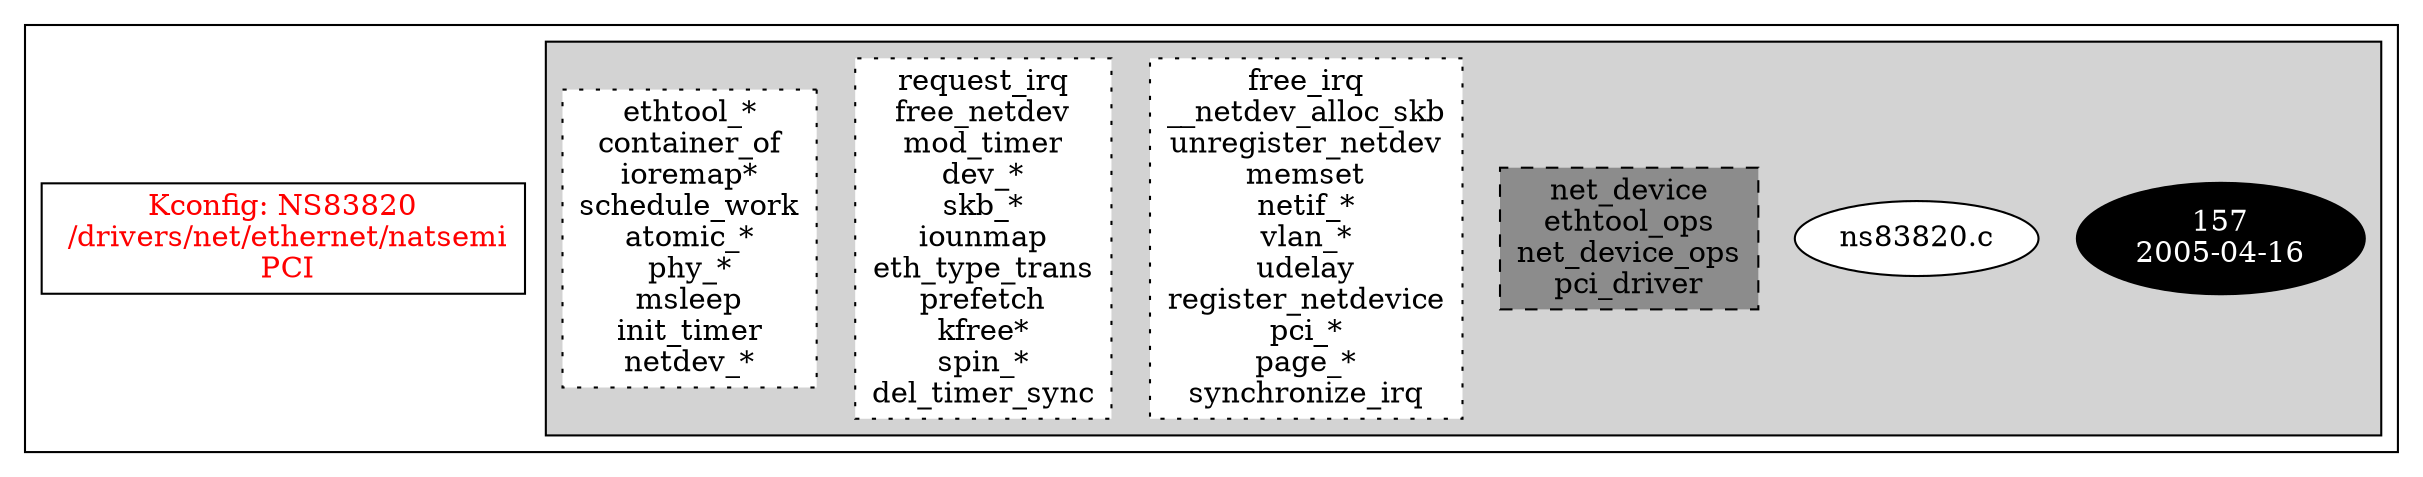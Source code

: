 digraph Driver {
	ranksep=2;
	splines=ortho;
	//Symbol: NS83820
	subgraph "cluster_NS83820"{
		subgraph "cluster_ns83820.c" {
			style=filled
			"commit_ns83820.c" [style=filled, fillcolor=black, fontcolor=white, label="157\n2005-04-16"];
			"ns83820.c" [style=filled, fillcolor=white, fontcolor=black, label="ns83820.c\n"];
			"structs-ns83820.c" [style="filled,dashed" shape=box, fillcolor=grey55, fontcolor=black, label="net_device\nethtool_ops\nnet_device_ops\npci_driver\n"];
			"funccall3-ns83820.c" [style="filled,dotted" shape=box, fillcolor=white, fontcolor=black, label="free_irq\n__netdev_alloc_skb\nunregister_netdev\nmemset\nnetif_*\nvlan_*\nudelay\nregister_netdevice\npci_*\npage_*\nsynchronize_irq\n"];
			"funccall2-ns83820.c" [style="filled,dotted" shape=box, fillcolor=white, fontcolor=black, label="request_irq\nfree_netdev\nmod_timer\ndev_*\nskb_*\niounmap\neth_type_trans\nprefetch\nkfree*\nspin_*\ndel_timer_sync\n"];
			"funccall1-ns83820.c" [style="filled,dotted" shape=box, fillcolor=white, fontcolor=black, label="ethtool_*\ncontainer_of\nioremap*\nschedule_work\natomic_*\nphy_*\nmsleep\ninit_timer\nnetdev_*\n"];
		}
		"K:NS83820" [label="Kconfig: NS83820\n /drivers/net/ethernet/natsemi\n  PCI ", shape=box, fontcolor=red];
	}
}
